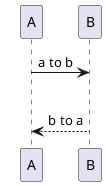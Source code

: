 @startuml

/'
    alt/else
    opt
    loop
    par
    break
    critical
    group ,followed by a text to be display

'/

participant A
participant B

A -> B: a to b
alt gt
A <-- B: b to a

@enduml